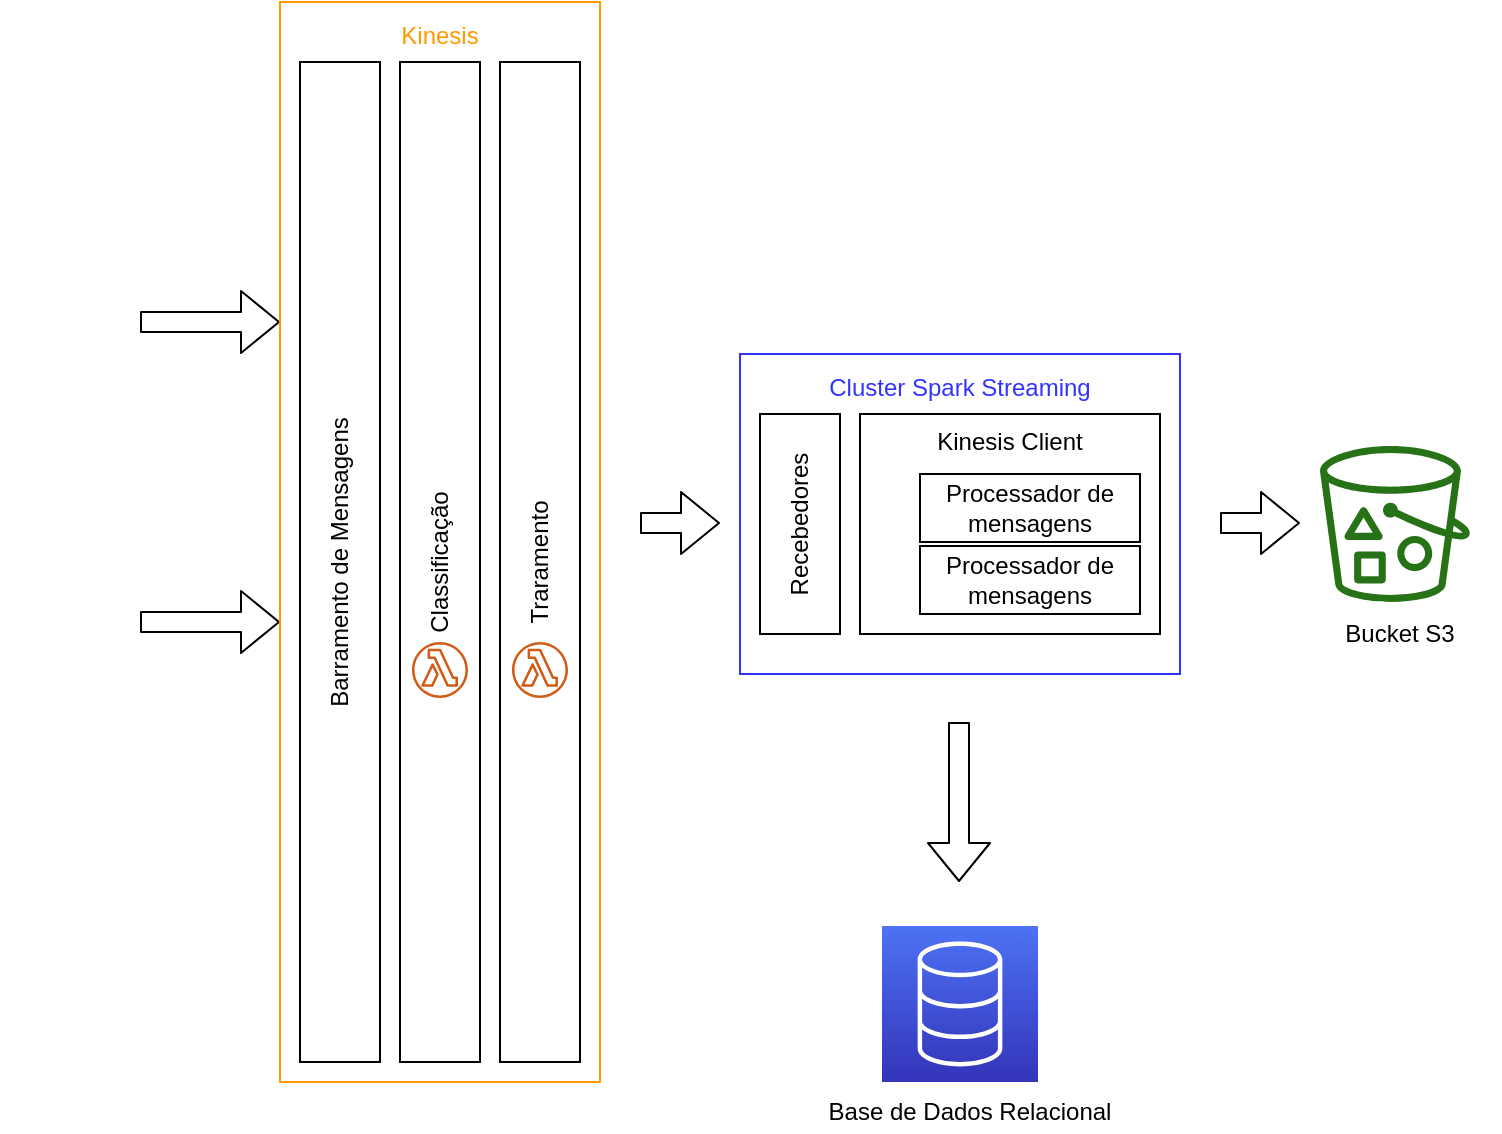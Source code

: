 <mxfile version="13.0.6" type="device"><diagram id="nn7HwpZTVol4l2TXt3y9" name="Page-1"><mxGraphModel dx="2062" dy="755" grid="1" gridSize="10" guides="1" tooltips="1" connect="1" arrows="1" fold="1" page="1" pageScale="1" pageWidth="827" pageHeight="1169" math="0" shadow="0"><root><mxCell id="0"/><mxCell id="1" parent="0"/><mxCell id="S9ZvfHPXvC1XUbE8X8Fe-1" value="" style="outlineConnect=0;fontColor=#232F3E;gradientColor=none;fillColor=#277116;strokeColor=none;dashed=0;verticalLabelPosition=bottom;verticalAlign=top;align=center;html=1;fontSize=12;fontStyle=0;aspect=fixed;pointerEvents=1;shape=mxgraph.aws4.bucket_with_objects;" vertex="1" parent="1"><mxGeometry x="730" y="242" width="75" height="78" as="geometry"/></mxCell><mxCell id="S9ZvfHPXvC1XUbE8X8Fe-14" value="Barramento de Mensagens" style="rounded=0;whiteSpace=wrap;html=1;horizontal=0;" vertex="1" parent="1"><mxGeometry x="220" y="50" width="40" height="500" as="geometry"/></mxCell><mxCell id="S9ZvfHPXvC1XUbE8X8Fe-15" value="Classificação" style="rounded=0;whiteSpace=wrap;html=1;horizontal=0;" vertex="1" parent="1"><mxGeometry x="270" y="50" width="40" height="500" as="geometry"/></mxCell><mxCell id="S9ZvfHPXvC1XUbE8X8Fe-16" value="Traramento" style="rounded=0;whiteSpace=wrap;html=1;horizontal=0;" vertex="1" parent="1"><mxGeometry x="320" y="50" width="40" height="500" as="geometry"/></mxCell><mxCell id="S9ZvfHPXvC1XUbE8X8Fe-18" value="" style="shape=flexArrow;endArrow=classic;html=1;" edge="1" parent="1"><mxGeometry width="50" height="50" relative="1" as="geometry"><mxPoint x="140" y="180" as="sourcePoint"/><mxPoint x="210" y="180" as="targetPoint"/></mxGeometry></mxCell><mxCell id="S9ZvfHPXvC1XUbE8X8Fe-19" value="" style="shape=flexArrow;endArrow=classic;html=1;" edge="1" parent="1"><mxGeometry width="50" height="50" relative="1" as="geometry"><mxPoint x="140" y="330" as="sourcePoint"/><mxPoint x="210" y="330" as="targetPoint"/></mxGeometry></mxCell><mxCell id="S9ZvfHPXvC1XUbE8X8Fe-20" value="Kinesis" style="outlineConnect=0;gradientColor=none;html=1;whiteSpace=wrap;fontSize=12;fontStyle=0;strokeColor=#FF9900;fillColor=none;verticalAlign=top;align=center;fontColor=#FF9900;dashed=0;spacingTop=3;" vertex="1" parent="1"><mxGeometry x="210" y="20" width="160" height="540" as="geometry"/></mxCell><mxCell id="S9ZvfHPXvC1XUbE8X8Fe-22" value="Cluster Spark Streaming" style="outlineConnect=0;gradientColor=none;html=1;whiteSpace=wrap;fontSize=12;fontStyle=0;strokeColor=#3333FF;fillColor=none;verticalAlign=top;align=center;fontColor=#3333FF;dashed=0;spacingTop=3;" vertex="1" parent="1"><mxGeometry x="440" y="196" width="220" height="160" as="geometry"/></mxCell><mxCell id="S9ZvfHPXvC1XUbE8X8Fe-23" value="Kinesis Client" style="rounded=0;whiteSpace=wrap;html=1;verticalAlign=top;" vertex="1" parent="1"><mxGeometry x="500" y="226" width="150" height="110" as="geometry"/></mxCell><mxCell id="S9ZvfHPXvC1XUbE8X8Fe-24" value="Recebedores" style="rounded=0;whiteSpace=wrap;html=1;horizontal=0;" vertex="1" parent="1"><mxGeometry x="450" y="226" width="40" height="110" as="geometry"/></mxCell><mxCell id="S9ZvfHPXvC1XUbE8X8Fe-25" value="Processador de mensagens" style="rounded=0;whiteSpace=wrap;html=1;" vertex="1" parent="1"><mxGeometry x="530" y="256" width="110" height="34" as="geometry"/></mxCell><mxCell id="S9ZvfHPXvC1XUbE8X8Fe-27" value="Processador de mensagens" style="rounded=0;whiteSpace=wrap;html=1;" vertex="1" parent="1"><mxGeometry x="530" y="292" width="110" height="34" as="geometry"/></mxCell><mxCell id="S9ZvfHPXvC1XUbE8X8Fe-28" value="" style="outlineConnect=0;fontColor=#232F3E;gradientColor=none;fillColor=#D05C17;strokeColor=none;dashed=0;verticalLabelPosition=bottom;verticalAlign=top;align=center;html=1;fontSize=12;fontStyle=0;aspect=fixed;pointerEvents=1;shape=mxgraph.aws4.lambda_function;" vertex="1" parent="1"><mxGeometry x="276" y="340" width="28" height="28" as="geometry"/></mxCell><mxCell id="S9ZvfHPXvC1XUbE8X8Fe-30" value="" style="outlineConnect=0;fontColor=#232F3E;gradientColor=none;fillColor=#D05C17;strokeColor=none;dashed=0;verticalLabelPosition=bottom;verticalAlign=top;align=center;html=1;fontSize=12;fontStyle=0;aspect=fixed;pointerEvents=1;shape=mxgraph.aws4.lambda_function;" vertex="1" parent="1"><mxGeometry x="326" y="340" width="28" height="28" as="geometry"/></mxCell><mxCell id="S9ZvfHPXvC1XUbE8X8Fe-32" value="" style="shape=image;imageAspect=0;aspect=fixed;verticalLabelPosition=bottom;verticalAlign=top;strokeColor=#3333FF;fontColor=#3333FF;image=https://www.mbejda.com/content/images/2017/09/spark-logo-400_5.png;" vertex="1" parent="1"><mxGeometry x="500" y="116" width="123.08" height="80" as="geometry"/></mxCell><mxCell id="S9ZvfHPXvC1XUbE8X8Fe-33" value="" style="shape=flexArrow;endArrow=classic;html=1;" edge="1" parent="1"><mxGeometry width="50" height="50" relative="1" as="geometry"><mxPoint x="390" y="280.5" as="sourcePoint"/><mxPoint x="430" y="280.5" as="targetPoint"/></mxGeometry></mxCell><mxCell id="S9ZvfHPXvC1XUbE8X8Fe-35" value="" style="shape=flexArrow;endArrow=classic;html=1;" edge="1" parent="1"><mxGeometry width="50" height="50" relative="1" as="geometry"><mxPoint x="549.5" y="380" as="sourcePoint"/><mxPoint x="549.5" y="460" as="targetPoint"/></mxGeometry></mxCell><mxCell id="S9ZvfHPXvC1XUbE8X8Fe-36" value="" style="outlineConnect=0;fontColor=#232F3E;gradientColor=#4D72F3;gradientDirection=north;fillColor=#3334B9;strokeColor=#ffffff;dashed=0;verticalLabelPosition=bottom;verticalAlign=top;align=center;html=1;fontSize=12;fontStyle=0;aspect=fixed;shape=mxgraph.aws4.resourceIcon;resIcon=mxgraph.aws4.database;" vertex="1" parent="1"><mxGeometry x="511" y="482" width="78" height="78" as="geometry"/></mxCell><mxCell id="S9ZvfHPXvC1XUbE8X8Fe-37" value="" style="shape=flexArrow;endArrow=classic;html=1;" edge="1" parent="1"><mxGeometry width="50" height="50" relative="1" as="geometry"><mxPoint x="680" y="280.5" as="sourcePoint"/><mxPoint x="720" y="280.5" as="targetPoint"/></mxGeometry></mxCell><mxCell id="S9ZvfHPXvC1XUbE8X8Fe-39" value="Base de Dados Relacional" style="text;html=1;strokeColor=none;fillColor=none;align=center;verticalAlign=middle;whiteSpace=wrap;rounded=0;fontColor=#000000;" vertex="1" parent="1"><mxGeometry x="480" y="565" width="150" height="20" as="geometry"/></mxCell><mxCell id="S9ZvfHPXvC1XUbE8X8Fe-40" value="Bucket S3" style="text;html=1;strokeColor=none;fillColor=none;align=center;verticalAlign=middle;whiteSpace=wrap;rounded=0;fontColor=#000000;" vertex="1" parent="1"><mxGeometry x="720" y="326" width="100" height="20" as="geometry"/></mxCell><mxCell id="S9ZvfHPXvC1XUbE8X8Fe-41" value="" style="shape=image;imageAspect=0;aspect=fixed;verticalLabelPosition=bottom;verticalAlign=top;strokeColor=#3333FF;fontColor=#000000;image=https://image.flaticon.com/icons/png/512/130/130066.png;" vertex="1" parent="1"><mxGeometry x="70" y="150" width="60" height="60" as="geometry"/></mxCell><mxCell id="S9ZvfHPXvC1XUbE8X8Fe-42" value="" style="shape=image;imageAspect=0;aspect=fixed;verticalLabelPosition=bottom;verticalAlign=top;strokeColor=#3333FF;fontColor=#000000;image=https://image.flaticon.com/icons/png/512/130/130066.png;" vertex="1" parent="1"><mxGeometry x="70" y="306" width="60" height="60" as="geometry"/></mxCell></root></mxGraphModel></diagram></mxfile>